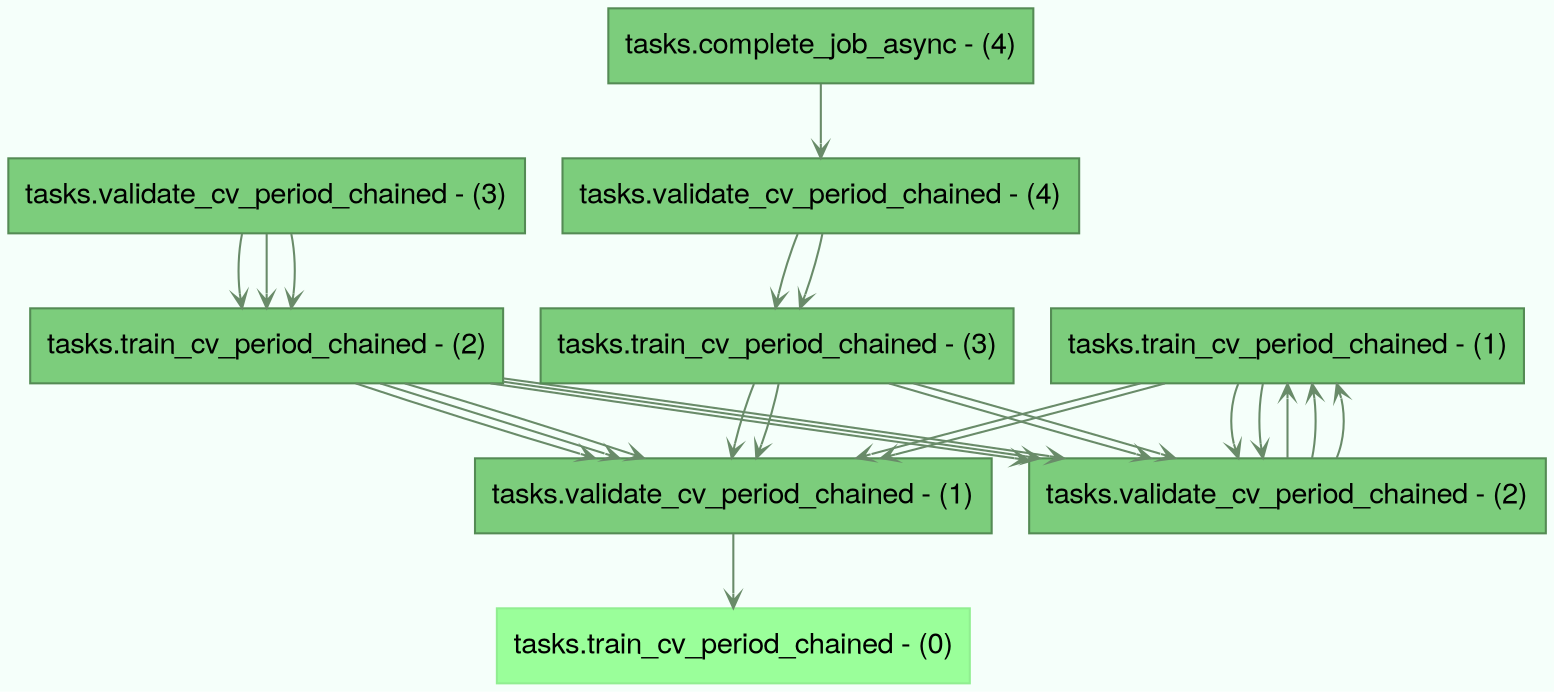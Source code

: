 digraph dependencies {
    graph [shape="box", arrowhead="vee", style="filled", fontname="HelveticaNeue", bgcolor="mintcream", root="None"]
    "tasks.train_cv_period_chained - (0)" [shape="box", arrowhead="vee", style="filled", fontname="HelveticaNeue", fillcolor="palegreen1", color="palegreen2"]
    "tasks.validate_cv_period_chained - (1)" [shape="box", arrowhead="vee", style="filled", fontname="HelveticaNeue", fillcolor="palegreen3", color="palegreen4"]
    "tasks.validate_cv_period_chained - (1)" -> "tasks.train_cv_period_chained - (0)" [shape="box", arrowhead="vee", style="filled", fontname="HelveticaNeue", color="darkseagreen4", arrowcolor="black", arrowsize="0.7"]
    "tasks.train_cv_period_chained - (1)" [shape="box", arrowhead="vee", style="filled", fontname="HelveticaNeue", fillcolor="palegreen3", color="palegreen4"]
    "tasks.train_cv_period_chained - (1)" -> "tasks.validate_cv_period_chained - (1)" [shape="box", arrowhead="vee", style="filled", fontname="HelveticaNeue", color="darkseagreen4", arrowcolor="black", arrowsize="0.7"]
    "tasks.train_cv_period_chained - (1)" -> "tasks.validate_cv_period_chained - (2)" [shape="box", arrowhead="vee", style="filled", fontname="HelveticaNeue", color="darkseagreen4", arrowcolor="black", arrowsize="0.7"]
    "tasks.train_cv_period_chained - (1)" -> "tasks.validate_cv_period_chained - (1)" [shape="box", arrowhead="vee", style="filled", fontname="HelveticaNeue", color="darkseagreen4", arrowcolor="black", arrowsize="0.7"]
    "tasks.train_cv_period_chained - (1)" -> "tasks.validate_cv_period_chained - (2)" [shape="box", arrowhead="vee", style="filled", fontname="HelveticaNeue", color="darkseagreen4", arrowcolor="black", arrowsize="0.7"]
    "tasks.validate_cv_period_chained - (2)" [shape="box", arrowhead="vee", style="filled", fontname="HelveticaNeue", fillcolor="palegreen3", color="palegreen4"]
    "tasks.validate_cv_period_chained - (2)" -> "tasks.train_cv_period_chained - (1)" [shape="box", arrowhead="vee", style="filled", fontname="HelveticaNeue", color="darkseagreen4", arrowcolor="black", arrowsize="0.7"]
    "tasks.validate_cv_period_chained - (2)" -> "tasks.train_cv_period_chained - (1)" [shape="box", arrowhead="vee", style="filled", fontname="HelveticaNeue", color="darkseagreen4", arrowcolor="black", arrowsize="0.7"]
    "tasks.validate_cv_period_chained - (2)" -> "tasks.train_cv_period_chained - (1)" [shape="box", arrowhead="vee", style="filled", fontname="HelveticaNeue", color="darkseagreen4", arrowcolor="black", arrowsize="0.7"]
    "tasks.train_cv_period_chained - (2)" [shape="box", arrowhead="vee", style="filled", fontname="HelveticaNeue", fillcolor="palegreen3", color="palegreen4"]
    "tasks.train_cv_period_chained - (2)" -> "tasks.validate_cv_period_chained - (1)" [shape="box", arrowhead="vee", style="filled", fontname="HelveticaNeue", color="darkseagreen4", arrowcolor="black", arrowsize="0.7"]
    "tasks.train_cv_period_chained - (2)" -> "tasks.validate_cv_period_chained - (2)" [shape="box", arrowhead="vee", style="filled", fontname="HelveticaNeue", color="darkseagreen4", arrowcolor="black", arrowsize="0.7"]
    "tasks.train_cv_period_chained - (2)" -> "tasks.validate_cv_period_chained - (1)" [shape="box", arrowhead="vee", style="filled", fontname="HelveticaNeue", color="darkseagreen4", arrowcolor="black", arrowsize="0.7"]
    "tasks.train_cv_period_chained - (2)" -> "tasks.validate_cv_period_chained - (2)" [shape="box", arrowhead="vee", style="filled", fontname="HelveticaNeue", color="darkseagreen4", arrowcolor="black", arrowsize="0.7"]
    "tasks.train_cv_period_chained - (2)" -> "tasks.validate_cv_period_chained - (1)" [shape="box", arrowhead="vee", style="filled", fontname="HelveticaNeue", color="darkseagreen4", arrowcolor="black", arrowsize="0.7"]
    "tasks.train_cv_period_chained - (2)" -> "tasks.validate_cv_period_chained - (2)" [shape="box", arrowhead="vee", style="filled", fontname="HelveticaNeue", color="darkseagreen4", arrowcolor="black", arrowsize="0.7"]
    "tasks.validate_cv_period_chained - (3)" [shape="box", arrowhead="vee", style="filled", fontname="HelveticaNeue", fillcolor="palegreen3", color="palegreen4"]
    "tasks.validate_cv_period_chained - (3)" -> "tasks.train_cv_period_chained - (2)" [shape="box", arrowhead="vee", style="filled", fontname="HelveticaNeue", color="darkseagreen4", arrowcolor="black", arrowsize="0.7"]
    "tasks.validate_cv_period_chained - (3)" -> "tasks.train_cv_period_chained - (2)" [shape="box", arrowhead="vee", style="filled", fontname="HelveticaNeue", color="darkseagreen4", arrowcolor="black", arrowsize="0.7"]
    "tasks.validate_cv_period_chained - (3)" -> "tasks.train_cv_period_chained - (2)" [shape="box", arrowhead="vee", style="filled", fontname="HelveticaNeue", color="darkseagreen4", arrowcolor="black", arrowsize="0.7"]
    "tasks.train_cv_period_chained - (3)" [shape="box", arrowhead="vee", style="filled", fontname="HelveticaNeue", fillcolor="palegreen3", color="palegreen4"]
    "tasks.train_cv_period_chained - (3)" -> "tasks.validate_cv_period_chained - (1)" [shape="box", arrowhead="vee", style="filled", fontname="HelveticaNeue", color="darkseagreen4", arrowcolor="black", arrowsize="0.7"]
    "tasks.train_cv_period_chained - (3)" -> "tasks.validate_cv_period_chained - (2)" [shape="box", arrowhead="vee", style="filled", fontname="HelveticaNeue", color="darkseagreen4", arrowcolor="black", arrowsize="0.7"]
    "tasks.train_cv_period_chained - (3)" -> "tasks.validate_cv_period_chained - (1)" [shape="box", arrowhead="vee", style="filled", fontname="HelveticaNeue", color="darkseagreen4", arrowcolor="black", arrowsize="0.7"]
    "tasks.train_cv_period_chained - (3)" -> "tasks.validate_cv_period_chained - (2)" [shape="box", arrowhead="vee", style="filled", fontname="HelveticaNeue", color="darkseagreen4", arrowcolor="black", arrowsize="0.7"]
    "tasks.validate_cv_period_chained - (4)" [shape="box", arrowhead="vee", style="filled", fontname="HelveticaNeue", fillcolor="palegreen3", color="palegreen4"]
    "tasks.validate_cv_period_chained - (4)" -> "tasks.train_cv_period_chained - (3)" [shape="box", arrowhead="vee", style="filled", fontname="HelveticaNeue", color="darkseagreen4", arrowcolor="black", arrowsize="0.7"]
    "tasks.validate_cv_period_chained - (4)" -> "tasks.train_cv_period_chained - (3)" [shape="box", arrowhead="vee", style="filled", fontname="HelveticaNeue", color="darkseagreen4", arrowcolor="black", arrowsize="0.7"]
    "tasks.complete_job_async - (4)" [shape="box", arrowhead="vee", style="filled", fontname="HelveticaNeue", fillcolor="palegreen3", color="palegreen4"]
    "tasks.complete_job_async - (4)" -> "tasks.validate_cv_period_chained - (4)" [shape="box", arrowhead="vee", style="filled", fontname="HelveticaNeue", color="darkseagreen4", arrowcolor="black", arrowsize="0.7"]
}

